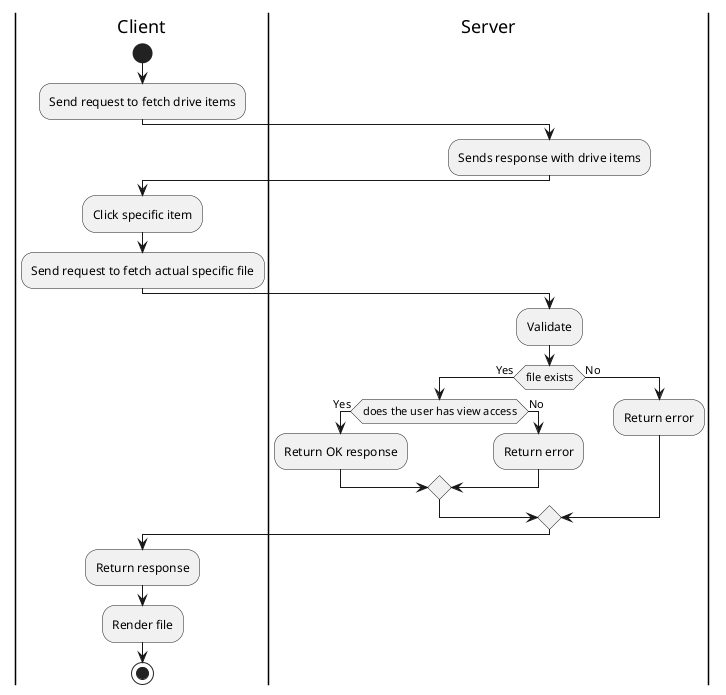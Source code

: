 @startuml
|Client|
start
|Client|
:Send request to fetch drive items;
|Server|
:Sends response with drive items;
|Client|
:Click specific item;
:Send request to fetch actual specific file;
|Server|
:Validate;
if (file exists) then
 ->Yes;
 if (does the user has view access) then
  ->Yes;
  :Return OK response;
 else
  ->No;
  :Return error;
 endif
else
 -> No;
 :Return error;
endif
|Client|
:Return response;
:Render file;
stop
@enduml
